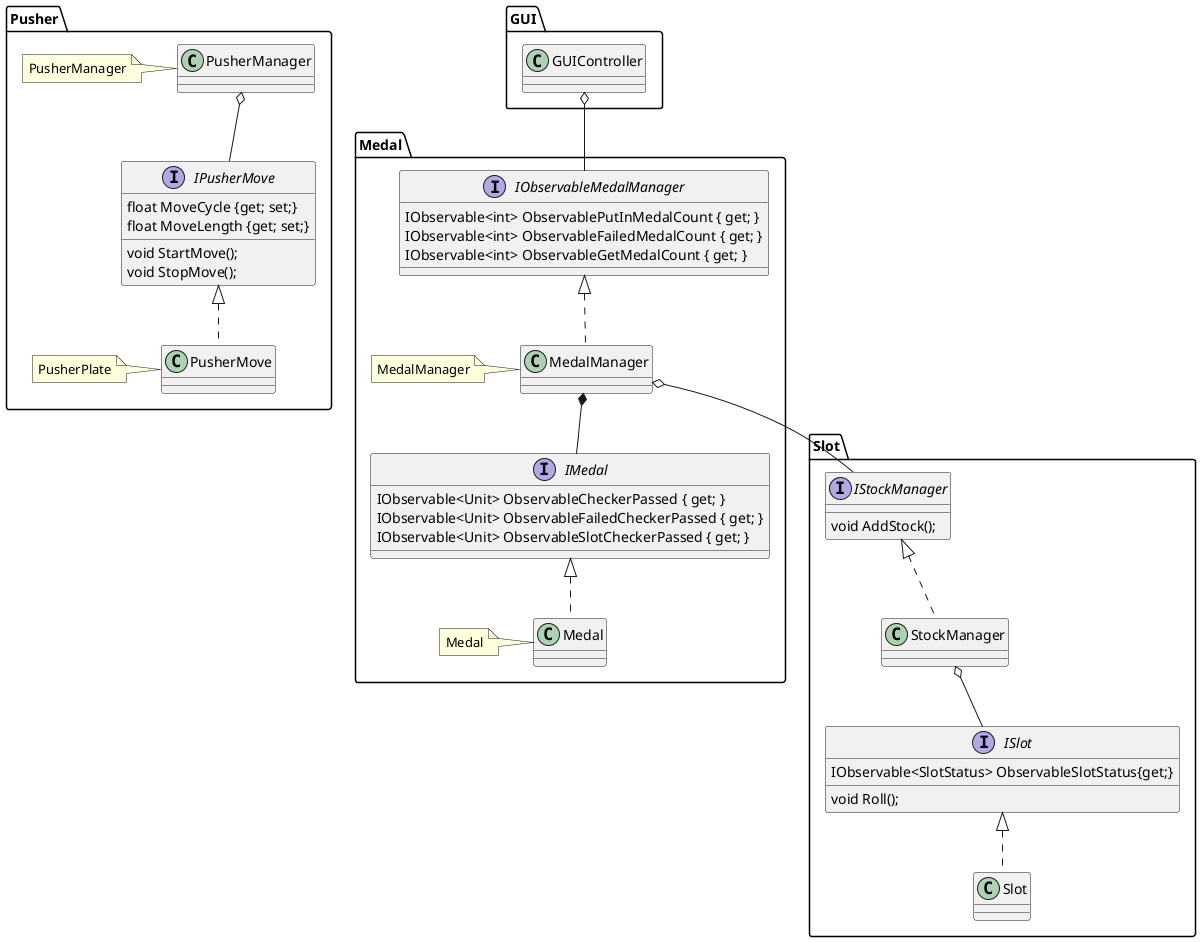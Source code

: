 @startuml MedalPusherGameClassDiaglam

namespace Pusher{

    class PusherManager
    note left:PusherManager

    interface IPusherMove{
        void StartMove();
        void StopMove();
        float MoveCycle {get; set;}
        float MoveLength {get; set;}
    }
    class PusherMove
    note left : PusherPlate

    IPusherMove <|.. PusherMove
    PusherManager o-- IPusherMove
}

namespace Medal{
    interface IMedal{
		IObservable<Unit> ObservableCheckerPassed { get; }
		IObservable<Unit> ObservableFailedCheckerPassed { get; }
		IObservable<Unit> ObservableSlotCheckerPassed { get; }
    }
    class Medal
    note left : Medal

    IMedal <|.. Medal

    interface IObservableMedalManager{
        IObservable<int> ObservablePutInMedalCount { get; }
		IObservable<int> ObservableFailedMedalCount { get; }
		IObservable<int> ObservableGetMedalCount { get; }
    }
    class MedalManager
    note left : MedalManager

    IObservableMedalManager <|.. MedalManager

    MedalManager *-- IMedal
}

namespace GUI{
    class GUIController
}

namespace Slot{

    interface ISlot{
        void Roll();
        IObservable<SlotStatus> ObservableSlotStatus{get;}
    }
    class Slot

    ISlot <|.. Slot

    interface IStockManager{
        void AddStock();
    }
    class StockManager

    IStockManager <|.. StockManager

    StockManager o-- ISlot
}

GUI.GUIController o-- Medal.IObservableMedalManager

Medal.MedalManager o-- Slot.IStockManager

@enduml